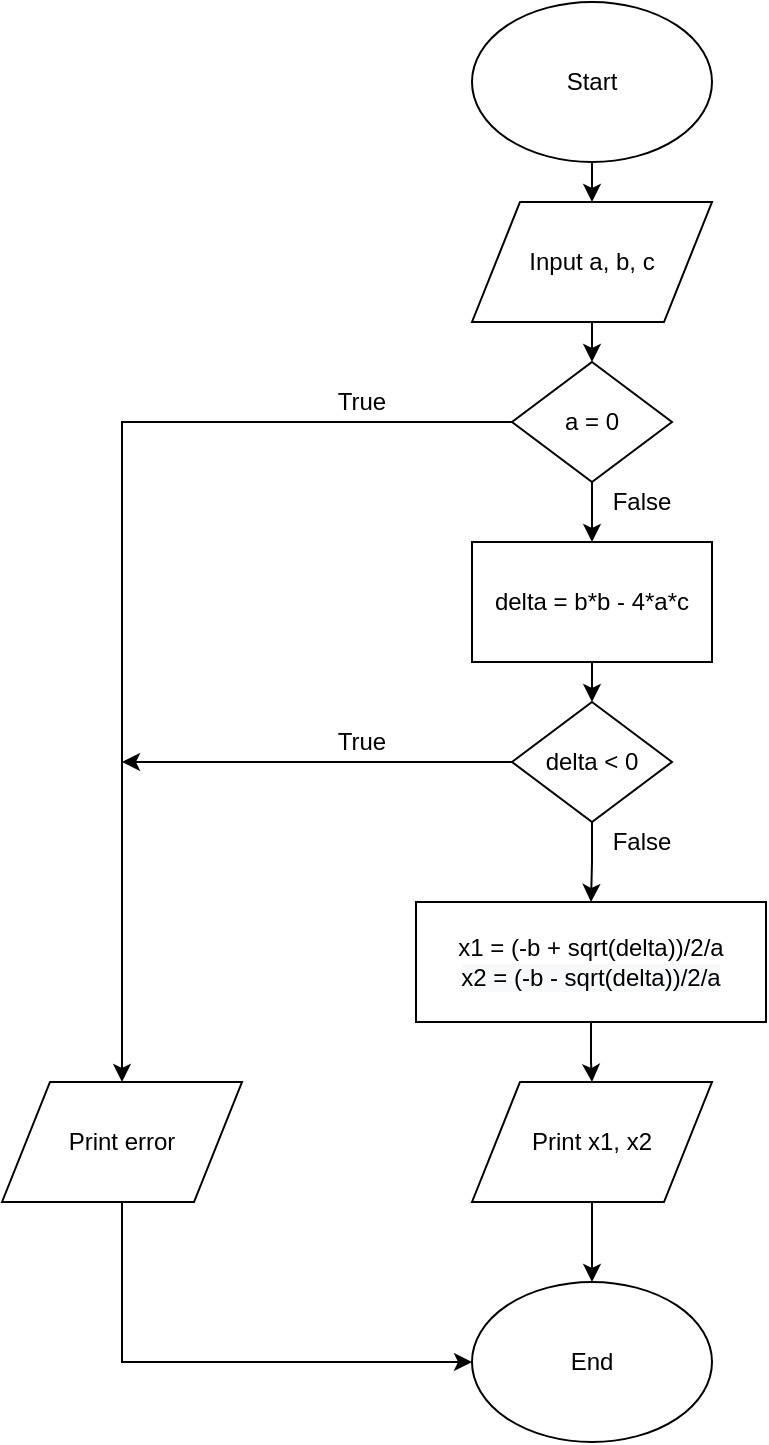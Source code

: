 <mxfile type="device" version="11.2.5" pages="1"><diagram id="9ZXylf_vxVuYP7ziqse3" name="Page-1"><mxGraphModel grid="1" dx="868" dy="522" gridSize="10" guides="1" tooltips="1" connect="1" arrows="1" fold="1" page="1" pageScale="1" pageWidth="850" pageHeight="1100" math="0" shadow="0"><root><mxCell id="0"/><mxCell id="1" parent="0"/><mxCell id="GPAu22OtOsaPkGy8a1uI-10" target="GPAu22OtOsaPkGy8a1uI-2" style="edgeStyle=orthogonalEdgeStyle;rounded=0;orthogonalLoop=1;jettySize=auto;html=1;exitX=0.5;exitY=1;exitDx=0;exitDy=0;entryX=0.5;entryY=0;entryDx=0;entryDy=0;" parent="1" edge="1" source="GPAu22OtOsaPkGy8a1uI-1"><mxGeometry as="geometry" relative="1"/></mxCell><mxCell id="GPAu22OtOsaPkGy8a1uI-1" style="ellipse;whiteSpace=wrap;html=1;" value="Start" parent="1" vertex="1"><mxGeometry height="80" width="120" as="geometry" x="365" y="10"/></mxCell><mxCell id="GPAu22OtOsaPkGy8a1uI-11" target="GPAu22OtOsaPkGy8a1uI-5" style="edgeStyle=orthogonalEdgeStyle;rounded=0;orthogonalLoop=1;jettySize=auto;html=1;exitX=0.5;exitY=1;exitDx=0;exitDy=0;entryX=0.5;entryY=0;entryDx=0;entryDy=0;" parent="1" edge="1" source="GPAu22OtOsaPkGy8a1uI-2"><mxGeometry as="geometry" relative="1"/></mxCell><mxCell id="GPAu22OtOsaPkGy8a1uI-2" style="shape=parallelogram;perimeter=parallelogramPerimeter;whiteSpace=wrap;html=1;" value="Input a, b, c" parent="1" vertex="1"><mxGeometry height="60" width="120" as="geometry" x="365" y="110"/></mxCell><mxCell id="GPAu22OtOsaPkGy8a1uI-13" target="GPAu22OtOsaPkGy8a1uI-4" style="edgeStyle=orthogonalEdgeStyle;rounded=0;orthogonalLoop=1;jettySize=auto;html=1;exitX=0.5;exitY=1;exitDx=0;exitDy=0;entryX=0.5;entryY=0;entryDx=0;entryDy=0;" parent="1" edge="1" source="GPAu22OtOsaPkGy8a1uI-3"><mxGeometry as="geometry" relative="1"/></mxCell><mxCell id="GPAu22OtOsaPkGy8a1uI-3" style="rounded=0;whiteSpace=wrap;html=1;" value="delta = b*b - 4*a*c" parent="1" vertex="1"><mxGeometry height="60" width="120" as="geometry" x="365" y="280"/></mxCell><mxCell id="GPAu22OtOsaPkGy8a1uI-14" target="GPAu22OtOsaPkGy8a1uI-6" style="edgeStyle=orthogonalEdgeStyle;rounded=0;orthogonalLoop=1;jettySize=auto;html=1;exitX=0.5;exitY=1;exitDx=0;exitDy=0;entryX=0.5;entryY=0;entryDx=0;entryDy=0;" parent="1" edge="1" source="GPAu22OtOsaPkGy8a1uI-4"><mxGeometry as="geometry" relative="1"/></mxCell><mxCell id="GPAu22OtOsaPkGy8a1uI-19" style="edgeStyle=orthogonalEdgeStyle;rounded=0;orthogonalLoop=1;jettySize=auto;html=1;exitX=0;exitY=0.5;exitDx=0;exitDy=0;" parent="1" edge="1" source="GPAu22OtOsaPkGy8a1uI-4"><mxGeometry as="geometry" relative="1"><mxPoint as="targetPoint" x="190" y="390"/></mxGeometry></mxCell><mxCell id="GPAu22OtOsaPkGy8a1uI-4" style="rhombus;whiteSpace=wrap;html=1;" value="delta &amp;lt; 0" parent="1" vertex="1"><mxGeometry height="60" width="80" as="geometry" x="385" y="360"/></mxCell><mxCell id="GPAu22OtOsaPkGy8a1uI-18" target="GPAu22OtOsaPkGy8a1uI-8" style="edgeStyle=orthogonalEdgeStyle;rounded=0;orthogonalLoop=1;jettySize=auto;html=1;exitX=0;exitY=0.5;exitDx=0;exitDy=0;entryX=0.5;entryY=0;entryDx=0;entryDy=0;" parent="1" edge="1" source="GPAu22OtOsaPkGy8a1uI-5"><mxGeometry as="geometry" relative="1"/></mxCell><mxCell id="GPAu22OtOsaPkGy8a1uI-25" target="GPAu22OtOsaPkGy8a1uI-3" style="edgeStyle=orthogonalEdgeStyle;rounded=0;orthogonalLoop=1;jettySize=auto;html=1;exitX=0.5;exitY=1;exitDx=0;exitDy=0;entryX=0.5;entryY=0;entryDx=0;entryDy=0;" parent="1" edge="1" source="GPAu22OtOsaPkGy8a1uI-5"><mxGeometry as="geometry" relative="1"/></mxCell><mxCell id="GPAu22OtOsaPkGy8a1uI-5" style="rhombus;whiteSpace=wrap;html=1;" value="a = 0" parent="1" vertex="1"><mxGeometry height="60" width="80" as="geometry" x="385" y="190"/></mxCell><mxCell id="GPAu22OtOsaPkGy8a1uI-15" target="GPAu22OtOsaPkGy8a1uI-7" style="edgeStyle=orthogonalEdgeStyle;rounded=0;orthogonalLoop=1;jettySize=auto;html=1;exitX=0.5;exitY=1;exitDx=0;exitDy=0;" parent="1" edge="1" source="GPAu22OtOsaPkGy8a1uI-6"><mxGeometry as="geometry" relative="1"/></mxCell><mxCell id="GPAu22OtOsaPkGy8a1uI-6" style="rounded=0;whiteSpace=wrap;html=1;" value="x1 = (-b + sqrt(delta))/2/a&lt;br&gt;&lt;span style=&quot;display: inline ; float: none ; background-color: rgb(248 , 249 , 250) ; color: rgb(0 , 0 , 0) ; font-family: &amp;#34;helvetica&amp;#34; ; font-size: 12px ; font-style: normal ; font-variant: normal ; font-weight: normal ; letter-spacing: normal ; line-height: 1.2 ; overflow-wrap: normal ; text-align: center ; text-decoration: none ; text-indent: 0px ; text-transform: none ; white-space: normal ; word-spacing: 0px&quot;&gt;x2 = (-b - sqrt(delta))/2/a&lt;/span&gt;" parent="1" vertex="1"><mxGeometry height="60" width="175" as="geometry" x="337" y="460"/></mxCell><mxCell id="GPAu22OtOsaPkGy8a1uI-16" target="GPAu22OtOsaPkGy8a1uI-9" style="edgeStyle=orthogonalEdgeStyle;rounded=0;orthogonalLoop=1;jettySize=auto;html=1;exitX=0.5;exitY=1;exitDx=0;exitDy=0;entryX=0.5;entryY=0;entryDx=0;entryDy=0;" parent="1" edge="1" source="GPAu22OtOsaPkGy8a1uI-7"><mxGeometry as="geometry" relative="1"/></mxCell><mxCell id="GPAu22OtOsaPkGy8a1uI-7" style="shape=parallelogram;perimeter=parallelogramPerimeter;whiteSpace=wrap;html=1;" value="Print x1, x2" parent="1" vertex="1"><mxGeometry height="60" width="120" as="geometry" x="365" y="550"/></mxCell><mxCell id="GPAu22OtOsaPkGy8a1uI-17" target="GPAu22OtOsaPkGy8a1uI-9" style="edgeStyle=orthogonalEdgeStyle;rounded=0;orthogonalLoop=1;jettySize=auto;html=1;exitX=0.5;exitY=1;exitDx=0;exitDy=0;entryX=0;entryY=0.5;entryDx=0;entryDy=0;" parent="1" edge="1" source="GPAu22OtOsaPkGy8a1uI-8"><mxGeometry as="geometry" relative="1"/></mxCell><mxCell id="GPAu22OtOsaPkGy8a1uI-8" style="shape=parallelogram;perimeter=parallelogramPerimeter;whiteSpace=wrap;html=1;" value="Print error" parent="1" vertex="1"><mxGeometry height="60" width="120" as="geometry" x="130" y="550"/></mxCell><mxCell id="GPAu22OtOsaPkGy8a1uI-9" style="ellipse;whiteSpace=wrap;html=1;" value="End" parent="1" vertex="1"><mxGeometry height="80" width="120" as="geometry" x="365" y="650"/></mxCell><mxCell id="GPAu22OtOsaPkGy8a1uI-22" style="text;html=1;strokeColor=none;fillColor=none;align=center;verticalAlign=middle;whiteSpace=wrap;rounded=0;" value="True" parent="1" vertex="1"><mxGeometry height="20" width="40" as="geometry" x="290" y="200"/></mxCell><mxCell id="GPAu22OtOsaPkGy8a1uI-23" style="text;html=1;strokeColor=none;fillColor=none;align=center;verticalAlign=middle;whiteSpace=wrap;rounded=0;" value="True" parent="1" vertex="1"><mxGeometry height="20" width="40" as="geometry" x="290" y="370"/></mxCell><mxCell id="GPAu22OtOsaPkGy8a1uI-24" style="text;html=1;strokeColor=none;fillColor=none;align=center;verticalAlign=middle;whiteSpace=wrap;rounded=0;" value="False" parent="1" vertex="1"><mxGeometry height="20" width="40" as="geometry" x="430" y="250"/></mxCell><mxCell id="GPAu22OtOsaPkGy8a1uI-26" style="text;html=1;strokeColor=none;fillColor=none;align=center;verticalAlign=middle;whiteSpace=wrap;rounded=0;" value="False" parent="1" vertex="1"><mxGeometry height="20" width="40" as="geometry" x="430" y="420"/></mxCell></root></mxGraphModel></diagram></mxfile>